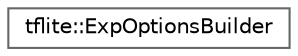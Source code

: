 digraph "Graphical Class Hierarchy"
{
 // LATEX_PDF_SIZE
  bgcolor="transparent";
  edge [fontname=Helvetica,fontsize=10,labelfontname=Helvetica,labelfontsize=10];
  node [fontname=Helvetica,fontsize=10,shape=box,height=0.2,width=0.4];
  rankdir="LR";
  Node0 [id="Node000000",label="tflite::ExpOptionsBuilder",height=0.2,width=0.4,color="grey40", fillcolor="white", style="filled",URL="$structtflite_1_1_exp_options_builder.html",tooltip=" "];
}
